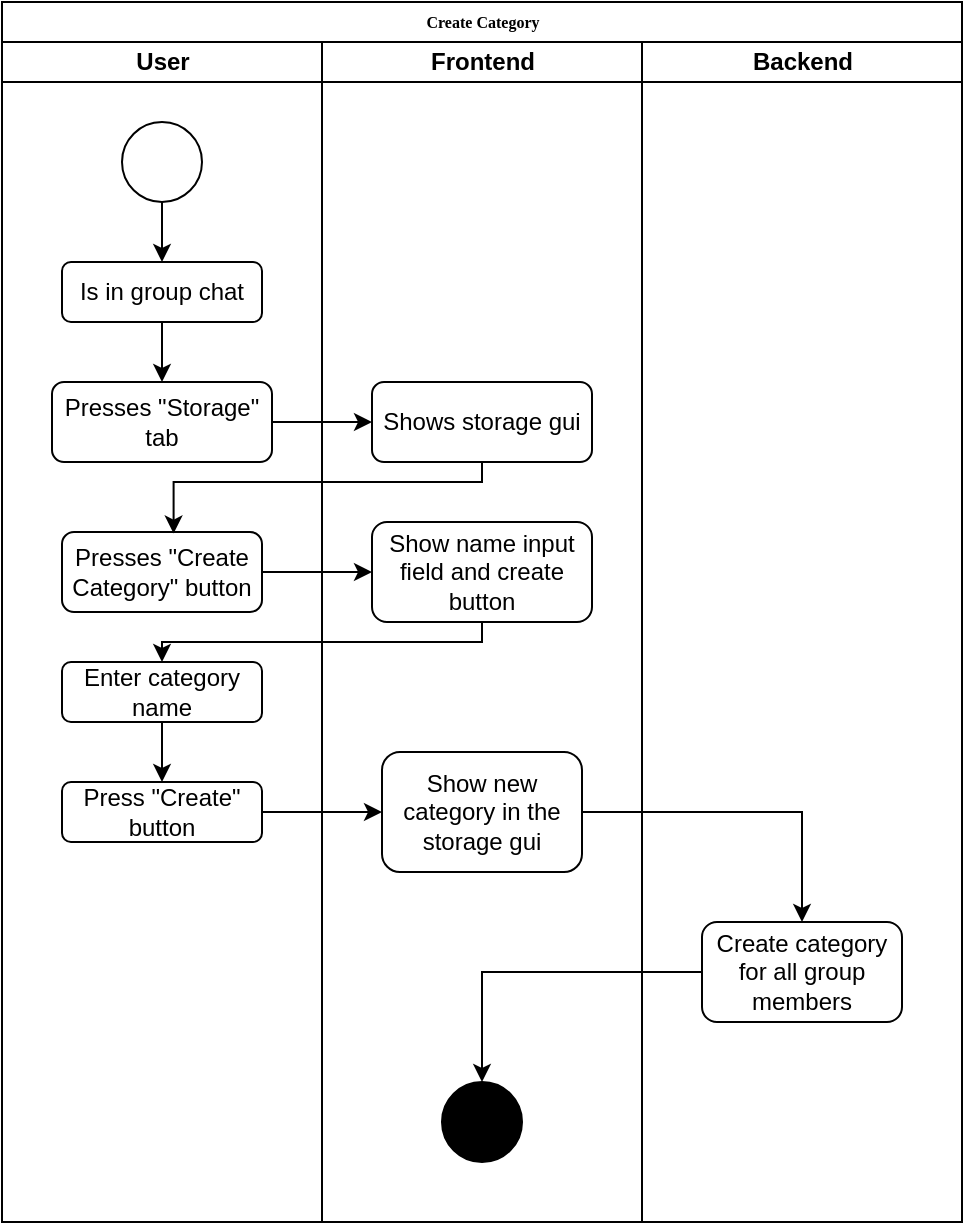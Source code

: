 <mxfile version="20.3.0" type="device"><diagram name="Page-1" id="74e2e168-ea6b-b213-b513-2b3c1d86103e"><mxGraphModel dx="689" dy="416" grid="1" gridSize="10" guides="1" tooltips="1" connect="1" arrows="1" fold="1" page="1" pageScale="1" pageWidth="1100" pageHeight="850" background="none" math="0" shadow="0"><root><mxCell id="0"/><mxCell id="1" parent="0"/><mxCell id="77e6c97f196da883-1" value="Create Category" style="swimlane;html=1;childLayout=stackLayout;startSize=20;rounded=0;shadow=0;labelBackgroundColor=none;strokeWidth=1;fontFamily=Verdana;fontSize=8;align=center;" parent="1" vertex="1"><mxGeometry x="60" y="60" width="480" height="610" as="geometry"><mxRectangle x="70" y="40" width="60" height="20" as="alternateBounds"/></mxGeometry></mxCell><mxCell id="77e6c97f196da883-2" value="User" style="swimlane;html=1;startSize=20;" parent="77e6c97f196da883-1" vertex="1"><mxGeometry y="20" width="160" height="590" as="geometry"/></mxCell><mxCell id="2_5A7oeyZ4b_n-2rL3W3-26" value="" style="edgeStyle=orthogonalEdgeStyle;rounded=0;orthogonalLoop=1;jettySize=auto;html=1;entryX=0.5;entryY=0;entryDx=0;entryDy=0;" edge="1" parent="77e6c97f196da883-2" source="2_5A7oeyZ4b_n-2rL3W3-15" target="2_5A7oeyZ4b_n-2rL3W3-16"><mxGeometry relative="1" as="geometry"/></mxCell><mxCell id="2_5A7oeyZ4b_n-2rL3W3-15" value="" style="ellipse;whiteSpace=wrap;html=1;aspect=fixed;" vertex="1" parent="77e6c97f196da883-2"><mxGeometry x="60" y="40" width="40" height="40" as="geometry"/></mxCell><mxCell id="2_5A7oeyZ4b_n-2rL3W3-28" value="" style="edgeStyle=orthogonalEdgeStyle;rounded=0;orthogonalLoop=1;jettySize=auto;html=1;entryX=0.5;entryY=0;entryDx=0;entryDy=0;" edge="1" parent="77e6c97f196da883-2" source="2_5A7oeyZ4b_n-2rL3W3-16" target="2_5A7oeyZ4b_n-2rL3W3-17"><mxGeometry relative="1" as="geometry"/></mxCell><mxCell id="2_5A7oeyZ4b_n-2rL3W3-16" value="Is in group chat" style="rounded=1;whiteSpace=wrap;html=1;" vertex="1" parent="77e6c97f196da883-2"><mxGeometry x="30" y="110" width="100" height="30" as="geometry"/></mxCell><mxCell id="2_5A7oeyZ4b_n-2rL3W3-17" value="Presses &quot;Storage&quot; tab" style="rounded=1;whiteSpace=wrap;html=1;" vertex="1" parent="77e6c97f196da883-2"><mxGeometry x="25" y="170" width="110" height="40" as="geometry"/></mxCell><mxCell id="2_5A7oeyZ4b_n-2rL3W3-19" value="Presses &quot;Create Category&quot; button" style="rounded=1;whiteSpace=wrap;html=1;" vertex="1" parent="77e6c97f196da883-2"><mxGeometry x="30" y="245" width="100" height="40" as="geometry"/></mxCell><mxCell id="2_5A7oeyZ4b_n-2rL3W3-35" value="" style="edgeStyle=orthogonalEdgeStyle;rounded=0;orthogonalLoop=1;jettySize=auto;html=1;" edge="1" parent="77e6c97f196da883-2" source="2_5A7oeyZ4b_n-2rL3W3-21" target="2_5A7oeyZ4b_n-2rL3W3-22"><mxGeometry relative="1" as="geometry"/></mxCell><mxCell id="2_5A7oeyZ4b_n-2rL3W3-21" value="Enter category name" style="rounded=1;whiteSpace=wrap;html=1;" vertex="1" parent="77e6c97f196da883-2"><mxGeometry x="30" y="310" width="100" height="30" as="geometry"/></mxCell><mxCell id="2_5A7oeyZ4b_n-2rL3W3-22" value="Press &quot;Create&quot; button" style="rounded=1;whiteSpace=wrap;html=1;" vertex="1" parent="77e6c97f196da883-2"><mxGeometry x="30" y="370" width="100" height="30" as="geometry"/></mxCell><mxCell id="77e6c97f196da883-3" value="Frontend" style="swimlane;html=1;startSize=20;" parent="77e6c97f196da883-1" vertex="1"><mxGeometry x="160" y="20" width="160" height="590" as="geometry"/></mxCell><mxCell id="2_5A7oeyZ4b_n-2rL3W3-18" value="Shows storage gui" style="rounded=1;whiteSpace=wrap;html=1;" vertex="1" parent="77e6c97f196da883-3"><mxGeometry x="25" y="170" width="110" height="40" as="geometry"/></mxCell><mxCell id="2_5A7oeyZ4b_n-2rL3W3-20" value="Show name input field and create button" style="rounded=1;whiteSpace=wrap;html=1;" vertex="1" parent="77e6c97f196da883-3"><mxGeometry x="25" y="240" width="110" height="50" as="geometry"/></mxCell><mxCell id="2_5A7oeyZ4b_n-2rL3W3-23" value="Show new category in the storage gui" style="rounded=1;whiteSpace=wrap;html=1;" vertex="1" parent="77e6c97f196da883-3"><mxGeometry x="30" y="355" width="100" height="60" as="geometry"/></mxCell><mxCell id="2_5A7oeyZ4b_n-2rL3W3-25" value="" style="ellipse;whiteSpace=wrap;html=1;aspect=fixed;fillColor=#000000;" vertex="1" parent="77e6c97f196da883-3"><mxGeometry x="60" y="520" width="40" height="40" as="geometry"/></mxCell><mxCell id="77e6c97f196da883-4" value="Backend" style="swimlane;html=1;startSize=20;" parent="77e6c97f196da883-1" vertex="1"><mxGeometry x="320" y="20" width="160" height="590" as="geometry"/></mxCell><mxCell id="2_5A7oeyZ4b_n-2rL3W3-24" value="Create category for all group members" style="rounded=1;whiteSpace=wrap;html=1;" vertex="1" parent="77e6c97f196da883-4"><mxGeometry x="30" y="440" width="100" height="50" as="geometry"/></mxCell><mxCell id="2_5A7oeyZ4b_n-2rL3W3-29" value="" style="edgeStyle=orthogonalEdgeStyle;rounded=0;orthogonalLoop=1;jettySize=auto;html=1;" edge="1" parent="77e6c97f196da883-1" source="2_5A7oeyZ4b_n-2rL3W3-17" target="2_5A7oeyZ4b_n-2rL3W3-18"><mxGeometry relative="1" as="geometry"/></mxCell><mxCell id="2_5A7oeyZ4b_n-2rL3W3-30" value="" style="edgeStyle=orthogonalEdgeStyle;rounded=0;orthogonalLoop=1;jettySize=auto;html=1;entryX=0.558;entryY=0.019;entryDx=0;entryDy=0;entryPerimeter=0;" edge="1" parent="77e6c97f196da883-1" source="2_5A7oeyZ4b_n-2rL3W3-18" target="2_5A7oeyZ4b_n-2rL3W3-19"><mxGeometry relative="1" as="geometry"><Array as="points"><mxPoint x="240" y="240"/><mxPoint x="86" y="240"/></Array></mxGeometry></mxCell><mxCell id="2_5A7oeyZ4b_n-2rL3W3-31" value="" style="edgeStyle=orthogonalEdgeStyle;rounded=0;orthogonalLoop=1;jettySize=auto;html=1;" edge="1" parent="77e6c97f196da883-1" source="2_5A7oeyZ4b_n-2rL3W3-19" target="2_5A7oeyZ4b_n-2rL3W3-20"><mxGeometry relative="1" as="geometry"><mxPoint x="180" y="280" as="targetPoint"/></mxGeometry></mxCell><mxCell id="2_5A7oeyZ4b_n-2rL3W3-34" value="" style="edgeStyle=orthogonalEdgeStyle;rounded=0;orthogonalLoop=1;jettySize=auto;html=1;" edge="1" parent="77e6c97f196da883-1" source="2_5A7oeyZ4b_n-2rL3W3-20" target="2_5A7oeyZ4b_n-2rL3W3-21"><mxGeometry relative="1" as="geometry"><mxPoint x="240" y="385" as="targetPoint"/><Array as="points"><mxPoint x="240" y="320"/><mxPoint x="80" y="320"/></Array></mxGeometry></mxCell><mxCell id="2_5A7oeyZ4b_n-2rL3W3-42" value="" style="edgeStyle=orthogonalEdgeStyle;rounded=0;orthogonalLoop=1;jettySize=auto;html=1;" edge="1" parent="77e6c97f196da883-1" source="2_5A7oeyZ4b_n-2rL3W3-22" target="2_5A7oeyZ4b_n-2rL3W3-23"><mxGeometry relative="1" as="geometry"/></mxCell><mxCell id="2_5A7oeyZ4b_n-2rL3W3-43" value="" style="edgeStyle=orthogonalEdgeStyle;rounded=0;orthogonalLoop=1;jettySize=auto;html=1;entryX=0.5;entryY=0;entryDx=0;entryDy=0;" edge="1" parent="77e6c97f196da883-1" source="2_5A7oeyZ4b_n-2rL3W3-23" target="2_5A7oeyZ4b_n-2rL3W3-24"><mxGeometry relative="1" as="geometry"/></mxCell><mxCell id="2_5A7oeyZ4b_n-2rL3W3-45" value="" style="edgeStyle=orthogonalEdgeStyle;rounded=0;orthogonalLoop=1;jettySize=auto;html=1;" edge="1" parent="77e6c97f196da883-1" source="2_5A7oeyZ4b_n-2rL3W3-24" target="2_5A7oeyZ4b_n-2rL3W3-25"><mxGeometry relative="1" as="geometry"><mxPoint x="400" y="585" as="targetPoint"/></mxGeometry></mxCell></root></mxGraphModel></diagram></mxfile>